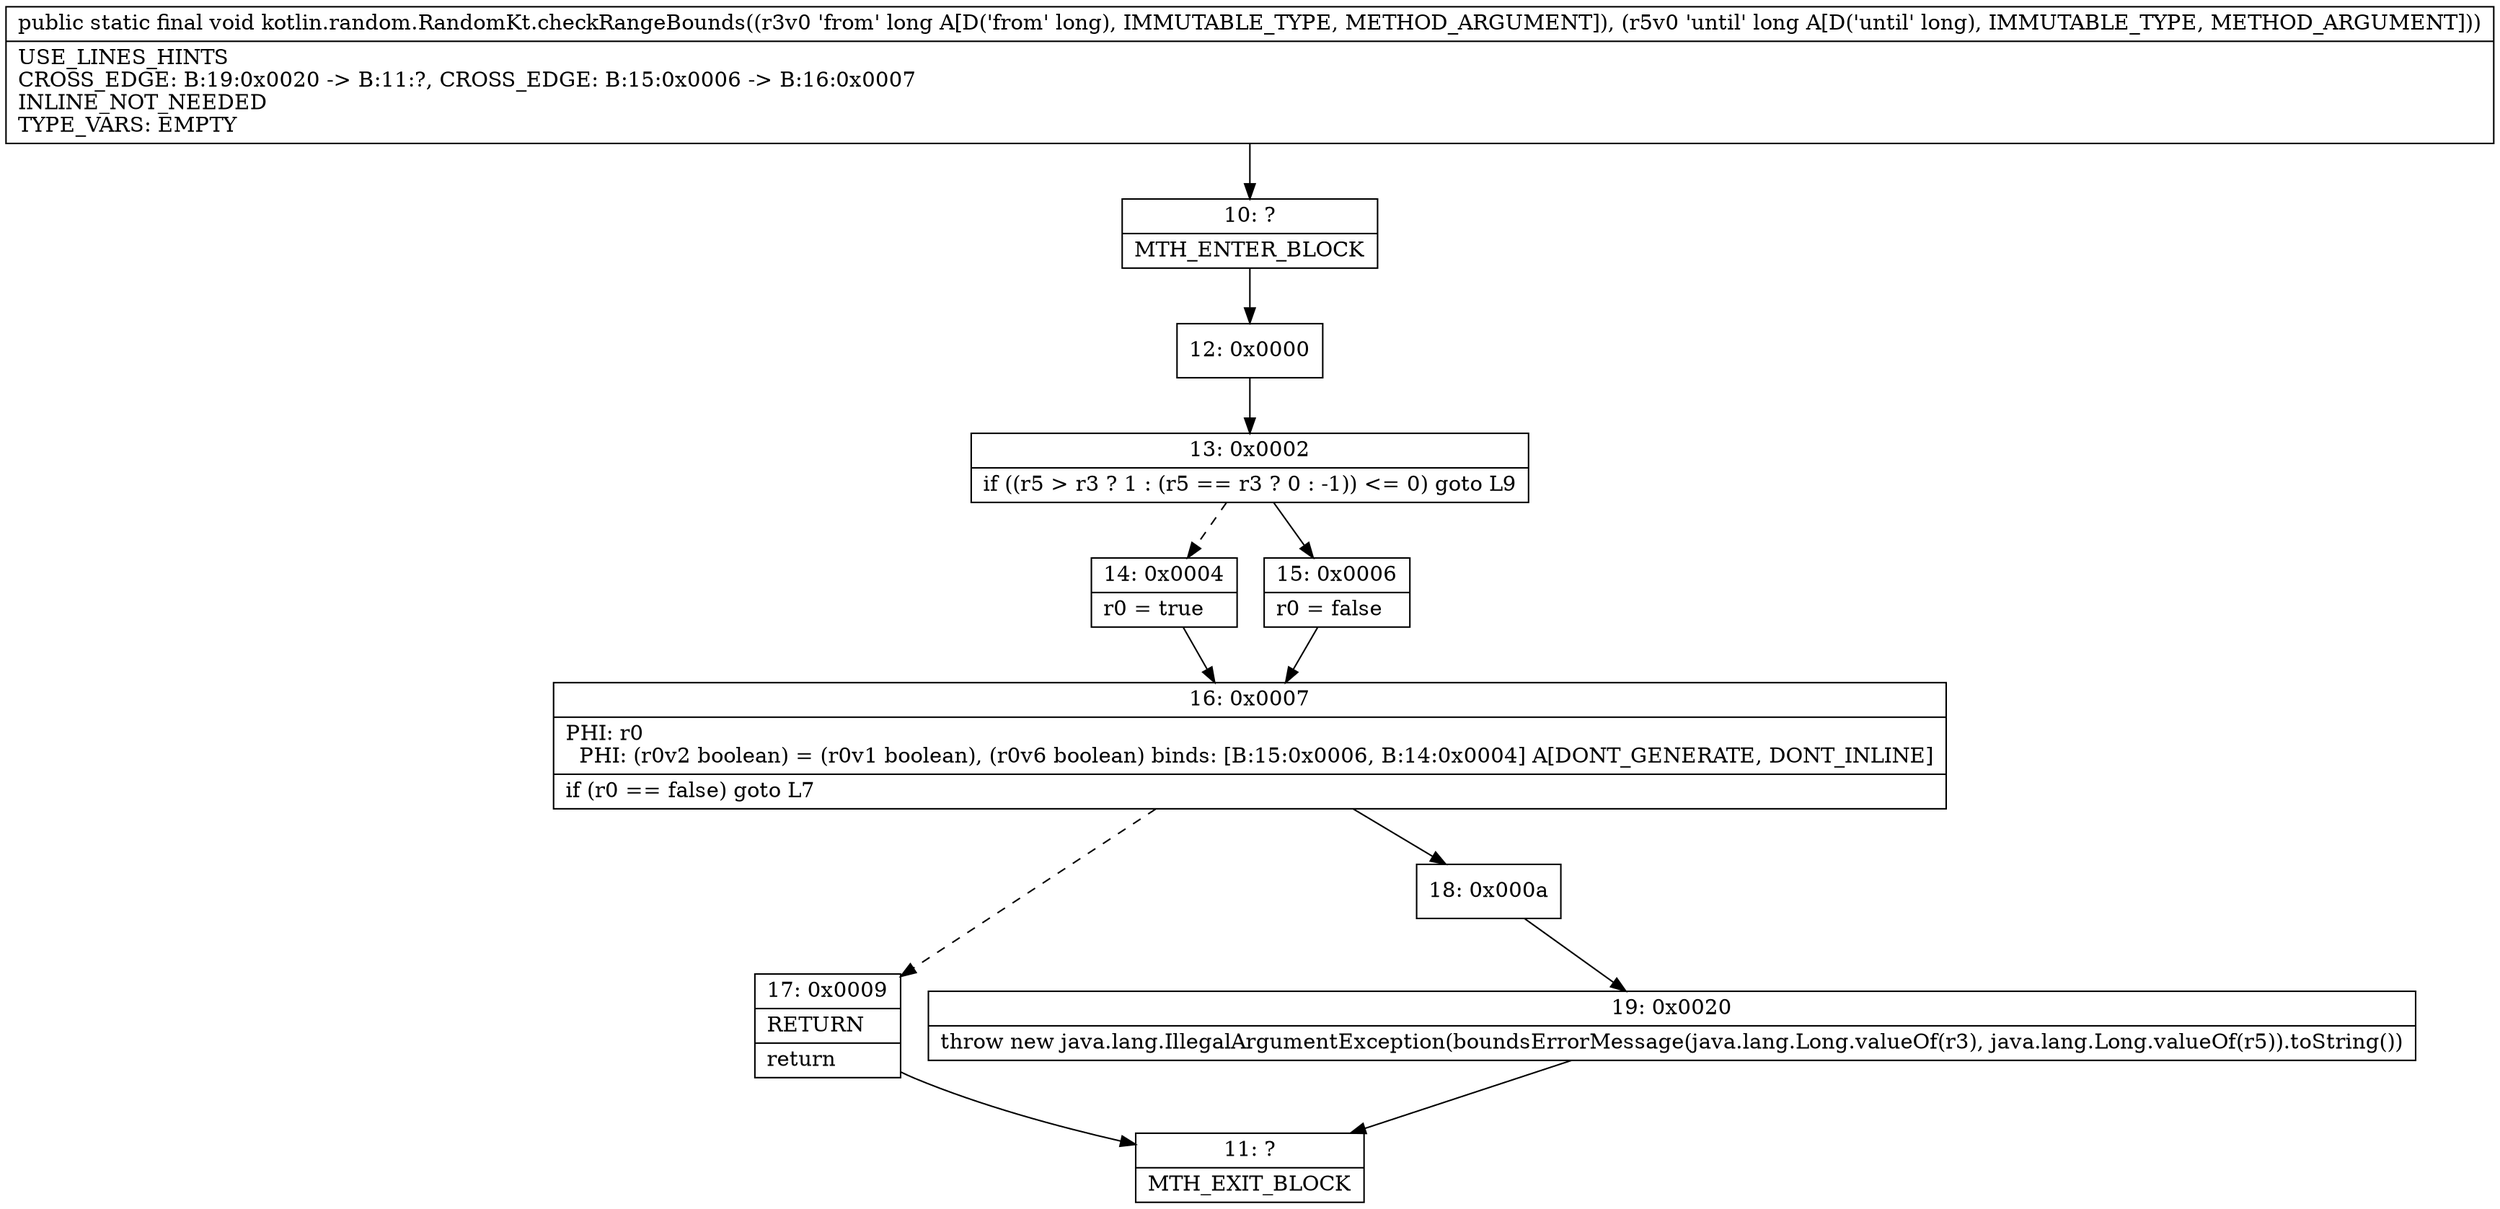 digraph "CFG forkotlin.random.RandomKt.checkRangeBounds(JJ)V" {
Node_10 [shape=record,label="{10\:\ ?|MTH_ENTER_BLOCK\l}"];
Node_12 [shape=record,label="{12\:\ 0x0000}"];
Node_13 [shape=record,label="{13\:\ 0x0002|if ((r5 \> r3 ? 1 : (r5 == r3 ? 0 : \-1)) \<= 0) goto L9\l}"];
Node_14 [shape=record,label="{14\:\ 0x0004|r0 = true\l}"];
Node_16 [shape=record,label="{16\:\ 0x0007|PHI: r0 \l  PHI: (r0v2 boolean) = (r0v1 boolean), (r0v6 boolean) binds: [B:15:0x0006, B:14:0x0004] A[DONT_GENERATE, DONT_INLINE]\l|if (r0 == false) goto L7\l}"];
Node_17 [shape=record,label="{17\:\ 0x0009|RETURN\l|return\l}"];
Node_11 [shape=record,label="{11\:\ ?|MTH_EXIT_BLOCK\l}"];
Node_18 [shape=record,label="{18\:\ 0x000a}"];
Node_19 [shape=record,label="{19\:\ 0x0020|throw new java.lang.IllegalArgumentException(boundsErrorMessage(java.lang.Long.valueOf(r3), java.lang.Long.valueOf(r5)).toString())\l}"];
Node_15 [shape=record,label="{15\:\ 0x0006|r0 = false\l}"];
MethodNode[shape=record,label="{public static final void kotlin.random.RandomKt.checkRangeBounds((r3v0 'from' long A[D('from' long), IMMUTABLE_TYPE, METHOD_ARGUMENT]), (r5v0 'until' long A[D('until' long), IMMUTABLE_TYPE, METHOD_ARGUMENT]))  | USE_LINES_HINTS\lCROSS_EDGE: B:19:0x0020 \-\> B:11:?, CROSS_EDGE: B:15:0x0006 \-\> B:16:0x0007\lINLINE_NOT_NEEDED\lTYPE_VARS: EMPTY\l}"];
MethodNode -> Node_10;Node_10 -> Node_12;
Node_12 -> Node_13;
Node_13 -> Node_14[style=dashed];
Node_13 -> Node_15;
Node_14 -> Node_16;
Node_16 -> Node_17[style=dashed];
Node_16 -> Node_18;
Node_17 -> Node_11;
Node_18 -> Node_19;
Node_19 -> Node_11;
Node_15 -> Node_16;
}

